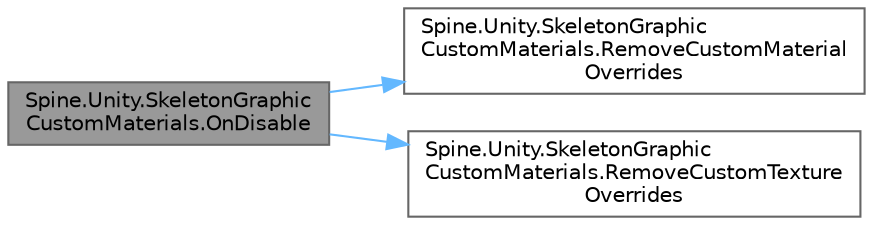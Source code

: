 digraph "Spine.Unity.SkeletonGraphicCustomMaterials.OnDisable"
{
 // LATEX_PDF_SIZE
  bgcolor="transparent";
  edge [fontname=Helvetica,fontsize=10,labelfontname=Helvetica,labelfontsize=10];
  node [fontname=Helvetica,fontsize=10,shape=box,height=0.2,width=0.4];
  rankdir="LR";
  Node1 [id="Node000001",label="Spine.Unity.SkeletonGraphic\lCustomMaterials.OnDisable",height=0.2,width=0.4,color="gray40", fillcolor="grey60", style="filled", fontcolor="black",tooltip=" "];
  Node1 -> Node2 [id="edge1_Node000001_Node000002",color="steelblue1",style="solid",tooltip=" "];
  Node2 [id="Node000002",label="Spine.Unity.SkeletonGraphic\lCustomMaterials.RemoveCustomMaterial\lOverrides",height=0.2,width=0.4,color="grey40", fillcolor="white", style="filled",URL="$class_spine_1_1_unity_1_1_skeleton_graphic_custom_materials.html#abe4a0ab3dd1b121535743ae5a107d108",tooltip=" "];
  Node1 -> Node3 [id="edge2_Node000001_Node000003",color="steelblue1",style="solid",tooltip=" "];
  Node3 [id="Node000003",label="Spine.Unity.SkeletonGraphic\lCustomMaterials.RemoveCustomTexture\lOverrides",height=0.2,width=0.4,color="grey40", fillcolor="white", style="filled",URL="$class_spine_1_1_unity_1_1_skeleton_graphic_custom_materials.html#a493426fc5253a45968360f1577229dc3",tooltip=" "];
}

